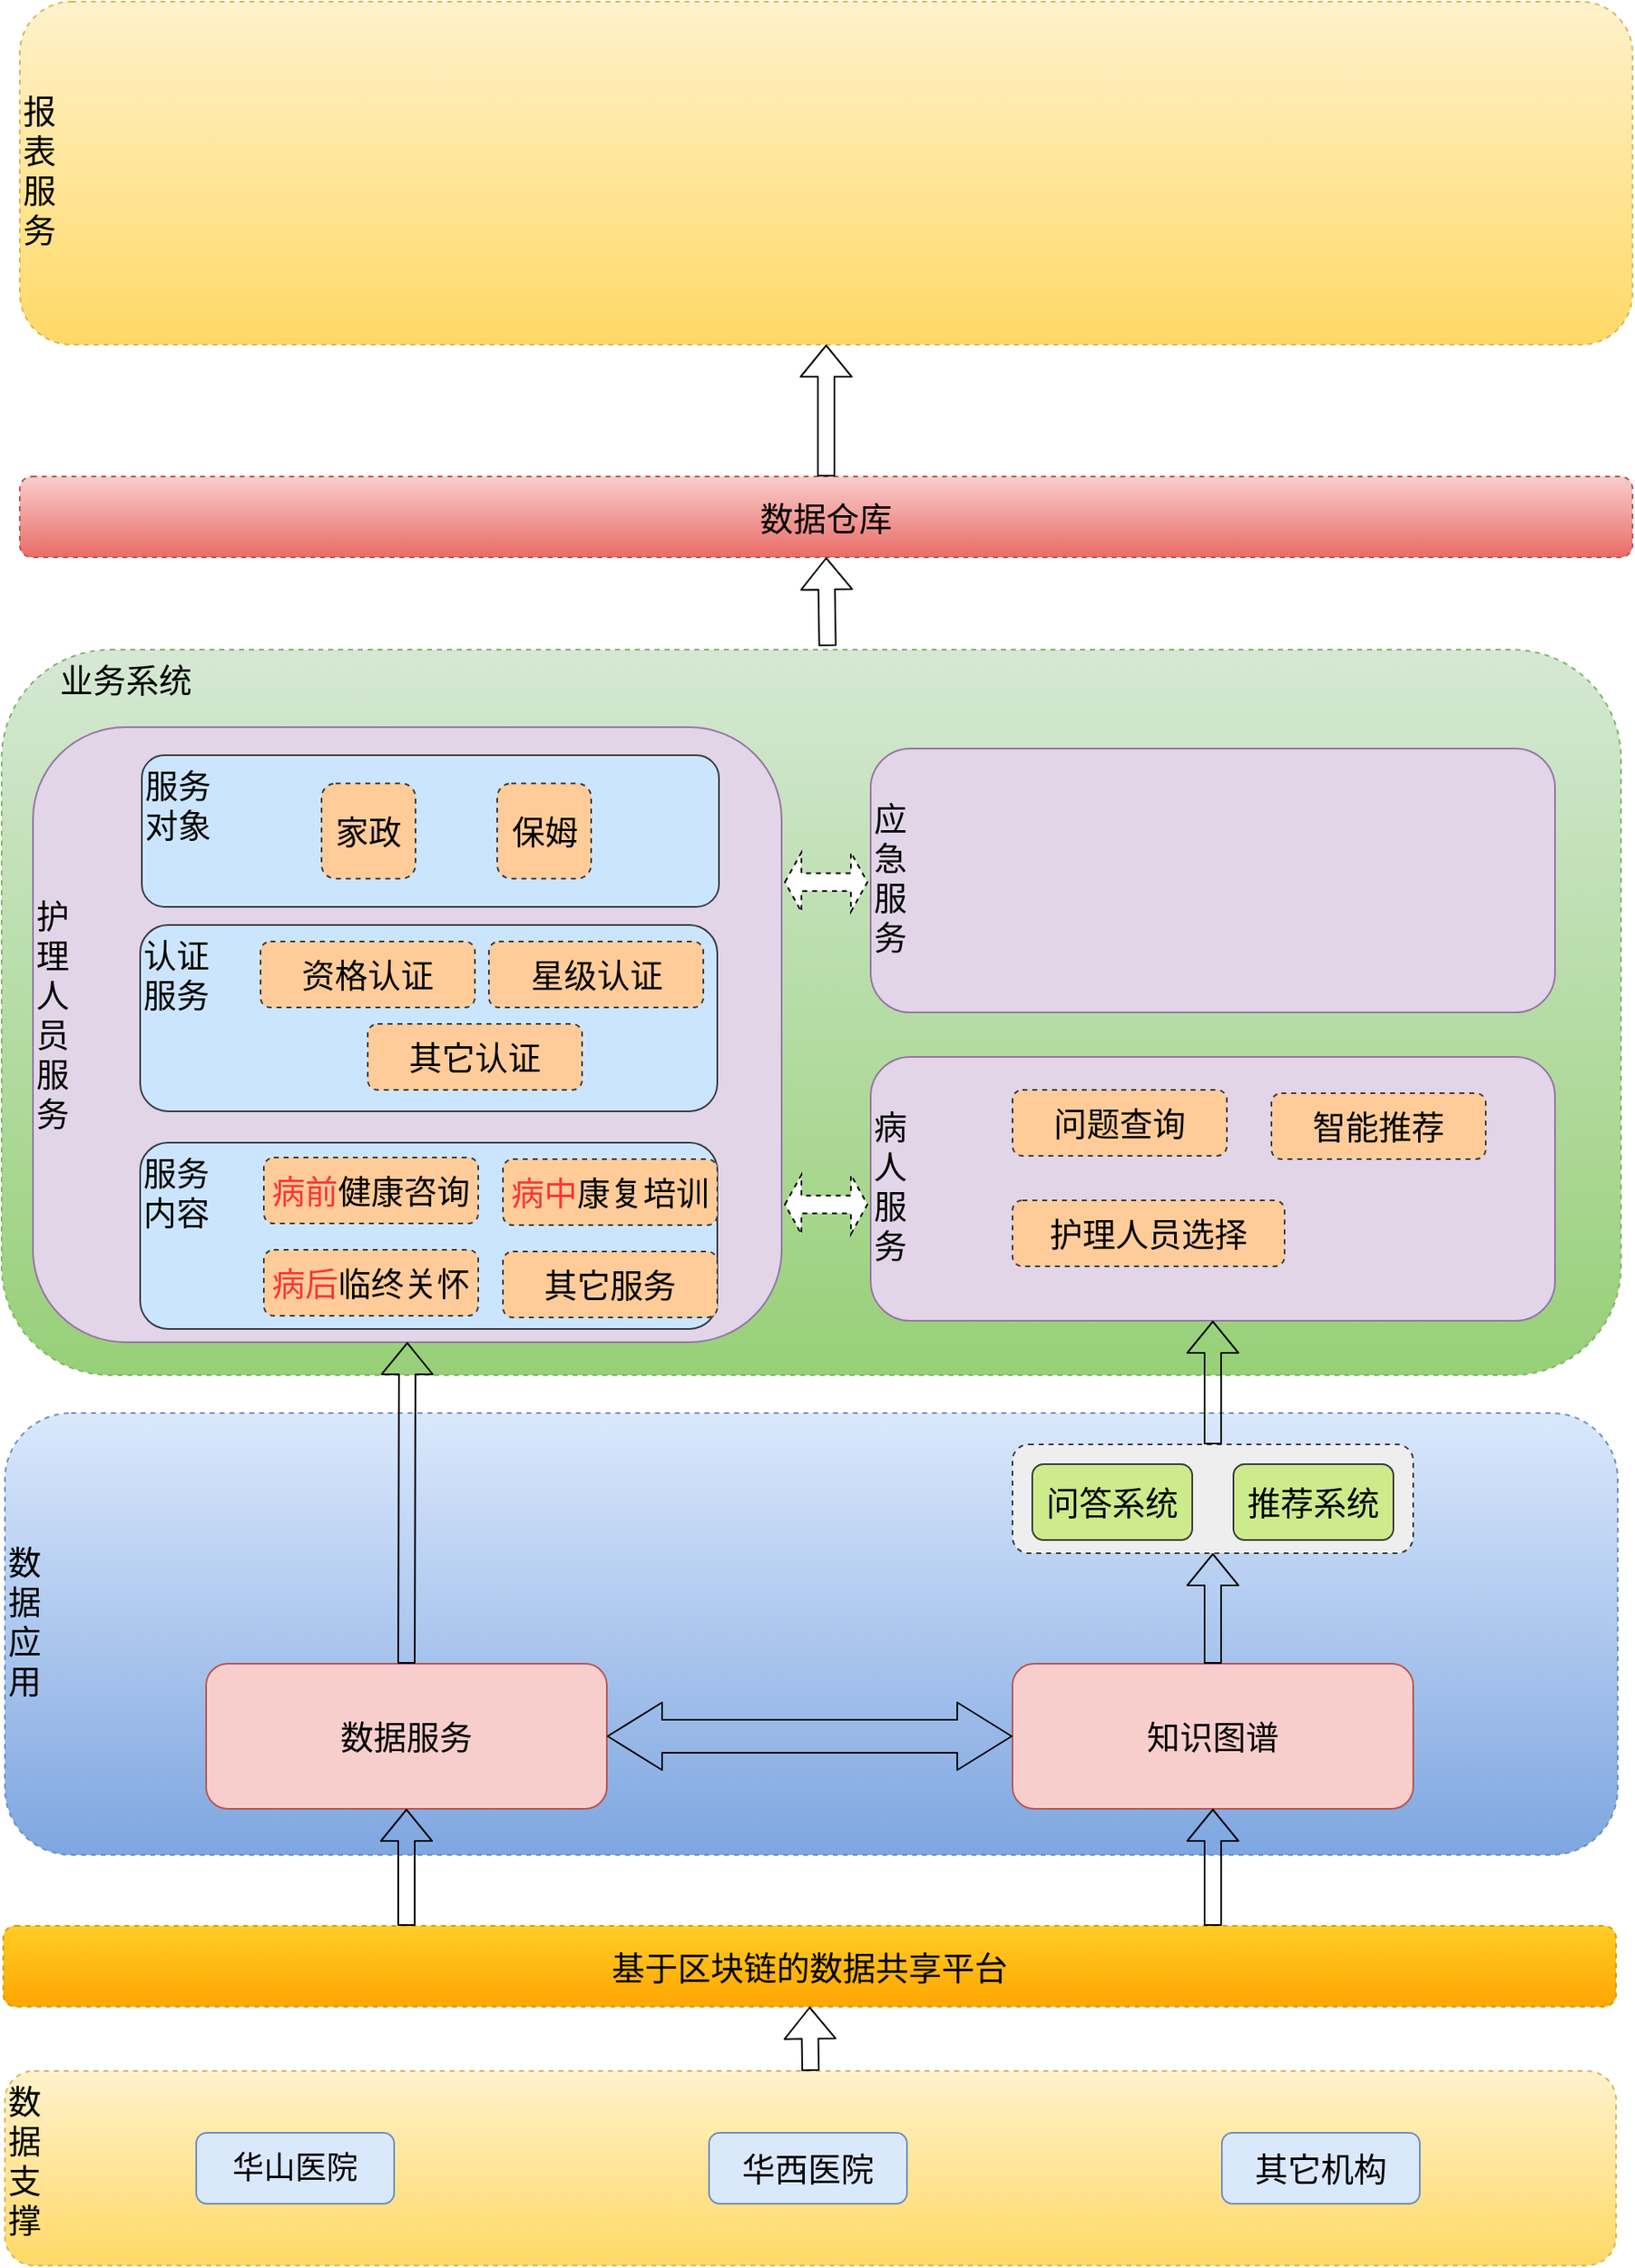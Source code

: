 <mxfile version="12.3.3" type="github" pages="1">
  <diagram name="全功能图" id="74e2e168-ea6b-b213-b513-2b3c1d86103e">
    <mxGraphModel dx="1422" dy="1629" grid="0" gridSize="10" guides="1" tooltips="1" connect="1" arrows="1" fold="1" page="1" pageScale="1" pageWidth="1100" pageHeight="850" background="#ffffff" math="0" shadow="0">
      <root>
        <mxCell id="0"/>
        <mxCell id="1" parent="0"/>
        <mxCell id="UwY7QKzZx5Q3FnEC6iz4-79" value="&amp;nbsp;&amp;nbsp;&amp;nbsp;&amp;nbsp;&amp;nbsp; 业务系统" style="rounded=1;whiteSpace=wrap;html=1;dashed=1;labelBackgroundColor=none;fontSize=20;align=left;gradientColor=#97d077;fillColor=#d5e8d4;strokeColor=#82b366;verticalAlign=top;" vertex="1" parent="1">
          <mxGeometry x="55" y="-164" width="982" height="440" as="geometry"/>
        </mxCell>
        <mxCell id="UwY7QKzZx5Q3FnEC6iz4-20" value="&lt;div&gt;&lt;br&gt;&lt;/div&gt;&lt;div&gt;&lt;br&gt;&lt;/div&gt;&lt;div&gt;&lt;br&gt;&lt;/div&gt;&lt;div&gt;数&lt;/div&gt;&lt;div&gt;据&lt;/div&gt;&lt;div&gt;应&lt;/div&gt;&lt;div&gt;用&lt;/div&gt;" style="rounded=1;whiteSpace=wrap;html=1;labelBackgroundColor=none;fontSize=20;dashed=1;fillColor=#dae8fc;strokeColor=#6c8ebf;verticalAlign=top;align=left;gradientColor=#7ea6e0;" vertex="1" parent="1">
          <mxGeometry x="57" y="299" width="978" height="268" as="geometry"/>
        </mxCell>
        <mxCell id="UwY7QKzZx5Q3FnEC6iz4-1" value="&lt;div&gt;数&lt;/div&gt;&lt;div&gt;据&lt;/div&gt;&lt;div&gt;支&lt;/div&gt;&lt;div&gt;撑&lt;/div&gt;" style="rounded=1;whiteSpace=wrap;html=1;labelBackgroundColor=none;fillColor=#fff2cc;strokeColor=#d6b656;dashed=1;verticalAlign=top;align=left;fontSize=20;gradientColor=#ffd966;" vertex="1" parent="1">
          <mxGeometry x="57" y="698" width="977" height="118" as="geometry"/>
        </mxCell>
        <mxCell id="UwY7QKzZx5Q3FnEC6iz4-6" value="" style="group;fontSize=20;" vertex="1" connectable="0" parent="1">
          <mxGeometry x="173" y="735.5" width="742" height="43" as="geometry"/>
        </mxCell>
        <mxCell id="UwY7QKzZx5Q3FnEC6iz4-3" value="华山医院" style="rounded=1;whiteSpace=wrap;html=1;labelBackgroundColor=none;fontSize=19;fillColor=#dae8fc;strokeColor=#6c8ebf;" vertex="1" parent="UwY7QKzZx5Q3FnEC6iz4-6">
          <mxGeometry width="120" height="43" as="geometry"/>
        </mxCell>
        <mxCell id="UwY7QKzZx5Q3FnEC6iz4-4" value="华西医院" style="rounded=1;whiteSpace=wrap;html=1;labelBackgroundColor=none;fontSize=20;fillColor=#dae8fc;strokeColor=#6c8ebf;" vertex="1" parent="UwY7QKzZx5Q3FnEC6iz4-6">
          <mxGeometry x="311" width="120" height="43" as="geometry"/>
        </mxCell>
        <mxCell id="UwY7QKzZx5Q3FnEC6iz4-5" value="其它机构" style="rounded=1;whiteSpace=wrap;html=1;labelBackgroundColor=none;fontSize=20;fillColor=#dae8fc;strokeColor=#6c8ebf;" vertex="1" parent="UwY7QKzZx5Q3FnEC6iz4-6">
          <mxGeometry x="622" width="120" height="43" as="geometry"/>
        </mxCell>
        <mxCell id="UwY7QKzZx5Q3FnEC6iz4-7" value="&lt;font style=&quot;font-size: 20px;&quot;&gt;基于区块链的数据共享平台&lt;br style=&quot;font-size: 20px;&quot;&gt;&lt;/font&gt;" style="rounded=1;whiteSpace=wrap;html=1;labelBackgroundColor=none;fillColor=#ffcd28;strokeColor=#d79b00;fontSize=20;dashed=1;gradientColor=#ffa500;" vertex="1" parent="1">
          <mxGeometry x="56" y="610" width="978" height="49" as="geometry"/>
        </mxCell>
        <mxCell id="UwY7QKzZx5Q3FnEC6iz4-10" value="&lt;font style=&quot;font-size: 20px;&quot;&gt;数据服务&lt;/font&gt;" style="rounded=1;whiteSpace=wrap;html=1;labelBackgroundColor=none;fillColor=#f8cecc;strokeColor=#b85450;fontSize=20;" vertex="1" parent="1">
          <mxGeometry x="179" y="451" width="243" height="88" as="geometry"/>
        </mxCell>
        <mxCell id="UwY7QKzZx5Q3FnEC6iz4-11" value="知识图谱" style="rounded=1;whiteSpace=wrap;html=1;labelBackgroundColor=none;fillColor=#f8cecc;strokeColor=#b85450;fontSize=20;" vertex="1" parent="1">
          <mxGeometry x="668" y="451" width="243" height="88" as="geometry"/>
        </mxCell>
        <mxCell id="UwY7QKzZx5Q3FnEC6iz4-15" value="" style="shape=flexArrow;endArrow=classic;html=1;fontSize=20;entryX=0.5;entryY=1;entryDx=0;entryDy=0;exitX=0.25;exitY=0;exitDx=0;exitDy=0;" edge="1" parent="1" source="UwY7QKzZx5Q3FnEC6iz4-7" target="UwY7QKzZx5Q3FnEC6iz4-10">
          <mxGeometry width="50" height="50" relative="1" as="geometry">
            <mxPoint x="254" y="610" as="sourcePoint"/>
            <mxPoint x="304" y="560" as="targetPoint"/>
          </mxGeometry>
        </mxCell>
        <mxCell id="UwY7QKzZx5Q3FnEC6iz4-16" value="" style="shape=flexArrow;endArrow=classic;html=1;fontSize=20;entryX=0.5;entryY=1;entryDx=0;entryDy=0;exitX=0.75;exitY=0;exitDx=0;exitDy=0;" edge="1" parent="1" source="UwY7QKzZx5Q3FnEC6iz4-7" target="UwY7QKzZx5Q3FnEC6iz4-11">
          <mxGeometry width="50" height="50" relative="1" as="geometry">
            <mxPoint x="53" y="961" as="sourcePoint"/>
            <mxPoint x="103" y="911" as="targetPoint"/>
          </mxGeometry>
        </mxCell>
        <mxCell id="UwY7QKzZx5Q3FnEC6iz4-19" value="" style="shape=flexArrow;endArrow=classic;startArrow=classic;html=1;fontSize=20;entryX=0;entryY=0.5;entryDx=0;entryDy=0;exitX=1;exitY=0.5;exitDx=0;exitDy=0;width=20;startSize=10.67;endSize=10.67;" edge="1" parent="1" source="UwY7QKzZx5Q3FnEC6iz4-10" target="UwY7QKzZx5Q3FnEC6iz4-11">
          <mxGeometry width="50" height="50" relative="1" as="geometry">
            <mxPoint x="342" y="396" as="sourcePoint"/>
            <mxPoint x="392" y="346" as="targetPoint"/>
          </mxGeometry>
        </mxCell>
        <mxCell id="UwY7QKzZx5Q3FnEC6iz4-22" value="" style="shape=flexArrow;endArrow=classic;html=1;fontSize=20;entryX=0.5;entryY=1;entryDx=0;entryDy=0;exitX=0.5;exitY=0;exitDx=0;exitDy=0;" edge="1" parent="1" source="UwY7QKzZx5Q3FnEC6iz4-1" target="UwY7QKzZx5Q3FnEC6iz4-7">
          <mxGeometry width="50" height="50" relative="1" as="geometry">
            <mxPoint x="643.5" y="721" as="sourcePoint"/>
            <mxPoint x="644.5" y="650" as="targetPoint"/>
          </mxGeometry>
        </mxCell>
        <mxCell id="UwY7QKzZx5Q3FnEC6iz4-24" value="&lt;div&gt;&lt;br&gt;&lt;/div&gt;&lt;div&gt;&lt;br&gt;&lt;/div&gt;&lt;div&gt;&lt;br&gt;&lt;/div&gt;&lt;div&gt;&lt;br&gt;&lt;/div&gt;&lt;div&gt;护&lt;/div&gt;&lt;div&gt;理&lt;/div&gt;&lt;div&gt;人&lt;/div&gt;&lt;div&gt;员&lt;/div&gt;&lt;div&gt;服&lt;/div&gt;&lt;div&gt;务&lt;/div&gt;" style="rounded=1;whiteSpace=wrap;html=1;labelBackgroundColor=none;fillColor=#e1d5e7;strokeColor=#9673a6;fontSize=20;verticalAlign=top;align=left;" vertex="1" parent="1">
          <mxGeometry x="74" y="-117" width="454" height="373" as="geometry"/>
        </mxCell>
        <mxCell id="UwY7QKzZx5Q3FnEC6iz4-25" value="&lt;div&gt;&lt;br&gt;&lt;/div&gt;&lt;div&gt;病&lt;/div&gt;&lt;div&gt;人&lt;/div&gt;&lt;div&gt;服&lt;/div&gt;&lt;div&gt;务&lt;/div&gt;" style="rounded=1;whiteSpace=wrap;html=1;labelBackgroundColor=none;fillColor=#e1d5e7;strokeColor=#9673a6;fontSize=20;verticalAlign=top;align=left;" vertex="1" parent="1">
          <mxGeometry x="582" y="83" width="415" height="160" as="geometry"/>
        </mxCell>
        <mxCell id="UwY7QKzZx5Q3FnEC6iz4-27" value="&lt;div&gt;&lt;br&gt;&lt;/div&gt;&lt;div&gt;应&lt;/div&gt;&lt;div&gt;急&lt;/div&gt;&lt;div&gt;服&lt;/div&gt;&lt;div&gt;务&lt;/div&gt;" style="rounded=1;whiteSpace=wrap;html=1;labelBackgroundColor=none;fillColor=#e1d5e7;strokeColor=#9673a6;fontSize=20;verticalAlign=top;align=left;" vertex="1" parent="1">
          <mxGeometry x="582" y="-104" width="415" height="160" as="geometry"/>
        </mxCell>
        <mxCell id="UwY7QKzZx5Q3FnEC6iz4-37" value="" style="group;verticalAlign=bottom;align=left;" vertex="1" connectable="0" parent="1">
          <mxGeometry x="139" y="135" width="243" height="113" as="geometry"/>
        </mxCell>
        <mxCell id="UwY7QKzZx5Q3FnEC6iz4-38" value="&lt;div&gt;服务&lt;/div&gt;&lt;div&gt;内容&lt;/div&gt;" style="rounded=1;whiteSpace=wrap;html=1;labelBackgroundColor=none;fillColor=#cce5ff;strokeColor=#36393d;fontSize=20;align=left;verticalAlign=top;" vertex="1" parent="UwY7QKzZx5Q3FnEC6iz4-37">
          <mxGeometry width="350" height="113.0" as="geometry"/>
        </mxCell>
        <mxCell id="UwY7QKzZx5Q3FnEC6iz4-40" value="&lt;font color=&quot;#FF3333&quot;&gt;病后&lt;/font&gt;临终关怀" style="rounded=1;whiteSpace=wrap;html=1;dashed=1;labelBackgroundColor=none;fontSize=20;fillColor=#ffcc99;strokeColor=#36393d;" vertex="1" parent="UwY7QKzZx5Q3FnEC6iz4-37">
          <mxGeometry x="75" y="64.981" width="130" height="40" as="geometry"/>
        </mxCell>
        <mxCell id="UwY7QKzZx5Q3FnEC6iz4-78" value="&lt;font color=&quot;#FF3333&quot;&gt;病前&lt;/font&gt;健康咨询" style="rounded=1;whiteSpace=wrap;html=1;dashed=1;labelBackgroundColor=none;fontSize=20;fillColor=#ffcc99;strokeColor=#36393d;" vertex="1" parent="UwY7QKzZx5Q3FnEC6iz4-37">
          <mxGeometry x="75" y="9.038" width="130" height="40" as="geometry"/>
        </mxCell>
        <mxCell id="UwY7QKzZx5Q3FnEC6iz4-34" value="&lt;div&gt;认证&lt;/div&gt;&lt;div&gt;服务&lt;/div&gt;" style="rounded=1;whiteSpace=wrap;html=1;labelBackgroundColor=none;fillColor=#cce5ff;strokeColor=#36393d;fontSize=20;align=left;verticalAlign=top;" vertex="1" parent="1">
          <mxGeometry x="139" y="3" width="350" height="113" as="geometry"/>
        </mxCell>
        <mxCell id="UwY7QKzZx5Q3FnEC6iz4-35" value="资格认证" style="rounded=1;whiteSpace=wrap;html=1;dashed=1;labelBackgroundColor=none;fontSize=20;fillColor=#ffcc99;strokeColor=#36393d;" vertex="1" parent="1">
          <mxGeometry x="212" y="13" width="130" height="40" as="geometry"/>
        </mxCell>
        <mxCell id="UwY7QKzZx5Q3FnEC6iz4-36" value="星级认证" style="rounded=1;whiteSpace=wrap;html=1;dashed=1;labelBackgroundColor=none;fontSize=20;fillColor=#ffcc99;strokeColor=#36393d;" vertex="1" parent="1">
          <mxGeometry x="350.5" y="13" width="130" height="40" as="geometry"/>
        </mxCell>
        <mxCell id="UwY7QKzZx5Q3FnEC6iz4-41" value="其它认证" style="rounded=1;whiteSpace=wrap;html=1;dashed=1;labelBackgroundColor=none;fontSize=20;fillColor=#ffcc99;strokeColor=#36393d;" vertex="1" parent="1">
          <mxGeometry x="277" y="63" width="130" height="40" as="geometry"/>
        </mxCell>
        <mxCell id="UwY7QKzZx5Q3FnEC6iz4-30" value="家政" style="rounded=1;whiteSpace=wrap;html=1;dashed=1;labelBackgroundColor=none;fontSize=20;fillColor=#ffcc99;strokeColor=#36393d;" vertex="1" parent="1">
          <mxGeometry x="260.5" y="-82.5" width="90" height="27" as="geometry"/>
        </mxCell>
        <mxCell id="UwY7QKzZx5Q3FnEC6iz4-43" value="&lt;div align=&quot;left&quot;&gt;服务&lt;/div&gt;&lt;div align=&quot;left&quot;&gt;对象&lt;/div&gt;" style="rounded=1;whiteSpace=wrap;html=1;labelBackgroundColor=none;fillColor=#cce5ff;strokeColor=#36393d;fontSize=20;align=left;verticalAlign=top;" vertex="1" parent="1">
          <mxGeometry x="140" y="-100" width="350" height="92" as="geometry"/>
        </mxCell>
        <mxCell id="UwY7QKzZx5Q3FnEC6iz4-44" value="家政" style="rounded=1;whiteSpace=wrap;html=1;dashed=1;labelBackgroundColor=none;fontSize=20;fillColor=#ffcc99;strokeColor=#36393d;" vertex="1" parent="1">
          <mxGeometry x="249" y="-82.884" width="57" height="57.767" as="geometry"/>
        </mxCell>
        <mxCell id="UwY7QKzZx5Q3FnEC6iz4-45" value="保姆" style="rounded=1;whiteSpace=wrap;html=1;dashed=1;labelBackgroundColor=none;fontSize=20;fillColor=#ffcc99;strokeColor=#36393d;" vertex="1" parent="1">
          <mxGeometry x="355.5" y="-82.884" width="57" height="57.767" as="geometry"/>
        </mxCell>
        <mxCell id="UwY7QKzZx5Q3FnEC6iz4-47" value="" style="shape=flexArrow;endArrow=classic;html=1;fontSize=20;entryX=0.5;entryY=1;entryDx=0;entryDy=0;exitX=0.5;exitY=0;exitDx=0;exitDy=0;" edge="1" parent="1" source="UwY7QKzZx5Q3FnEC6iz4-10" target="UwY7QKzZx5Q3FnEC6iz4-24">
          <mxGeometry width="50" height="50" relative="1" as="geometry">
            <mxPoint x="193" y="349" as="sourcePoint"/>
            <mxPoint x="243" y="299" as="targetPoint"/>
          </mxGeometry>
        </mxCell>
        <mxCell id="UwY7QKzZx5Q3FnEC6iz4-58" value="" style="shape=flexArrow;endArrow=classic;html=1;fontSize=20;entryX=0.5;entryY=1;entryDx=0;entryDy=0;exitX=0.5;exitY=0;exitDx=0;exitDy=0;" edge="1" parent="1" source="UwY7QKzZx5Q3FnEC6iz4-11" target="UwY7QKzZx5Q3FnEC6iz4-57">
          <mxGeometry width="50" height="50" relative="1" as="geometry">
            <mxPoint x="833.5" y="602.5" as="sourcePoint"/>
            <mxPoint x="833.5" y="531.5" as="targetPoint"/>
          </mxGeometry>
        </mxCell>
        <mxCell id="UwY7QKzZx5Q3FnEC6iz4-59" value="" style="group" vertex="1" connectable="0" parent="1">
          <mxGeometry x="668" y="318" width="243" height="66" as="geometry"/>
        </mxCell>
        <mxCell id="UwY7QKzZx5Q3FnEC6iz4-57" value="" style="rounded=1;whiteSpace=wrap;html=1;labelBackgroundColor=none;fillColor=#eeeeee;strokeColor=#36393d;fontSize=20;dashed=1;" vertex="1" parent="UwY7QKzZx5Q3FnEC6iz4-59">
          <mxGeometry width="243" height="66" as="geometry"/>
        </mxCell>
        <mxCell id="UwY7QKzZx5Q3FnEC6iz4-12" value="问答系统" style="rounded=1;whiteSpace=wrap;html=1;labelBackgroundColor=none;fillColor=#cdeb8b;strokeColor=#36393d;fontSize=20;" vertex="1" parent="UwY7QKzZx5Q3FnEC6iz4-59">
          <mxGeometry x="12" y="12" width="97" height="46" as="geometry"/>
        </mxCell>
        <mxCell id="UwY7QKzZx5Q3FnEC6iz4-13" value="推荐系统" style="rounded=1;whiteSpace=wrap;html=1;labelBackgroundColor=none;fillColor=#cdeb8b;strokeColor=#36393d;fontSize=20;" vertex="1" parent="UwY7QKzZx5Q3FnEC6iz4-59">
          <mxGeometry x="134" y="12" width="97" height="46" as="geometry"/>
        </mxCell>
        <mxCell id="UwY7QKzZx5Q3FnEC6iz4-62" value="" style="shape=flexArrow;endArrow=classic;html=1;fontSize=20;entryX=0.5;entryY=1;entryDx=0;entryDy=0;exitX=0.5;exitY=0;exitDx=0;exitDy=0;" edge="1" parent="1" source="UwY7QKzZx5Q3FnEC6iz4-57" target="UwY7QKzZx5Q3FnEC6iz4-25">
          <mxGeometry width="50" height="50" relative="1" as="geometry">
            <mxPoint x="941.5" y="451" as="sourcePoint"/>
            <mxPoint x="941.5" y="384" as="targetPoint"/>
          </mxGeometry>
        </mxCell>
        <mxCell id="UwY7QKzZx5Q3FnEC6iz4-68" value="" style="shape=doubleArrow;whiteSpace=wrap;html=1;dashed=1;labelBackgroundColor=none;fontSize=20;align=left;" vertex="1" parent="1">
          <mxGeometry x="530" y="154.5" width="50" height="36" as="geometry"/>
        </mxCell>
        <mxCell id="UwY7QKzZx5Q3FnEC6iz4-69" value="" style="shape=doubleArrow;whiteSpace=wrap;html=1;dashed=1;labelBackgroundColor=none;fontSize=20;align=left;" vertex="1" parent="1">
          <mxGeometry x="530" y="-41" width="50" height="36" as="geometry"/>
        </mxCell>
        <mxCell id="UwY7QKzZx5Q3FnEC6iz4-70" value="问题查询" style="rounded=1;whiteSpace=wrap;html=1;dashed=1;labelBackgroundColor=none;fontSize=20;fillColor=#ffcc99;strokeColor=#36393d;" vertex="1" parent="1">
          <mxGeometry x="668" y="102.981" width="130" height="40" as="geometry"/>
        </mxCell>
        <mxCell id="UwY7QKzZx5Q3FnEC6iz4-71" value="护理人员选择" style="rounded=1;whiteSpace=wrap;html=1;dashed=1;labelBackgroundColor=none;fontSize=20;fillColor=#ffcc99;strokeColor=#36393d;" vertex="1" parent="1">
          <mxGeometry x="668" y="170" width="165" height="40" as="geometry"/>
        </mxCell>
        <mxCell id="UwY7QKzZx5Q3FnEC6iz4-76" value="智能推荐" style="rounded=1;whiteSpace=wrap;html=1;dashed=1;labelBackgroundColor=none;fontSize=20;fillColor=#ffcc99;strokeColor=#36393d;" vertex="1" parent="1">
          <mxGeometry x="825" y="104.981" width="130" height="40" as="geometry"/>
        </mxCell>
        <mxCell id="UwY7QKzZx5Q3FnEC6iz4-46" value="其它服务" style="rounded=1;whiteSpace=wrap;html=1;dashed=1;labelBackgroundColor=none;fontSize=20;fillColor=#ffcc99;strokeColor=#36393d;" vertex="1" parent="1">
          <mxGeometry x="359" y="200.981" width="130" height="40" as="geometry"/>
        </mxCell>
        <mxCell id="UwY7QKzZx5Q3FnEC6iz4-39" value="&lt;font color=&quot;#FF3333&quot;&gt;病中&lt;/font&gt;康复培训" style="rounded=1;whiteSpace=wrap;html=1;dashed=1;labelBackgroundColor=none;fontSize=20;fillColor=#ffcc99;strokeColor=#36393d;" vertex="1" parent="1">
          <mxGeometry x="359" y="145.038" width="130" height="40" as="geometry"/>
        </mxCell>
        <mxCell id="UwY7QKzZx5Q3FnEC6iz4-81" value="数据仓库" style="rounded=1;whiteSpace=wrap;html=1;labelBackgroundColor=none;fillColor=#f8cecc;strokeColor=#b85450;fontSize=20;dashed=1;gradientColor=#ea6b66;" vertex="1" parent="1">
          <mxGeometry x="66" y="-269" width="978" height="49" as="geometry"/>
        </mxCell>
        <mxCell id="UwY7QKzZx5Q3FnEC6iz4-85" value="&lt;div&gt;&lt;br&gt;&lt;/div&gt;&lt;div&gt;&lt;br&gt;&lt;/div&gt;&lt;div&gt;报&lt;/div&gt;&lt;div&gt;表&lt;/div&gt;&lt;div&gt;服&lt;/div&gt;&lt;div&gt;务&lt;/div&gt;" style="rounded=1;whiteSpace=wrap;html=1;labelBackgroundColor=none;fillColor=#fff2cc;strokeColor=#d6b656;fontSize=20;dashed=1;gradientColor=#ffd966;verticalAlign=top;align=left;" vertex="1" parent="1">
          <mxGeometry x="66" y="-557" width="978" height="208" as="geometry"/>
        </mxCell>
        <mxCell id="UwY7QKzZx5Q3FnEC6iz4-83" value="" style="shape=flexArrow;endArrow=classic;html=1;fontSize=20;exitX=0.51;exitY=-0.005;exitDx=0;exitDy=0;entryX=0.5;entryY=1;entryDx=0;entryDy=0;exitPerimeter=0;" edge="1" parent="1" source="UwY7QKzZx5Q3FnEC6iz4-79" target="UwY7QKzZx5Q3FnEC6iz4-81">
          <mxGeometry width="50" height="50" relative="1" as="geometry">
            <mxPoint x="549" y="-145" as="sourcePoint"/>
            <mxPoint x="558" y="-210" as="targetPoint"/>
          </mxGeometry>
        </mxCell>
        <mxCell id="UwY7QKzZx5Q3FnEC6iz4-87" value="" style="shape=flexArrow;endArrow=classic;html=1;fontSize=20;exitX=0.5;exitY=0;exitDx=0;exitDy=0;entryX=0.5;entryY=1;entryDx=0;entryDy=0;" edge="1" parent="1" source="UwY7QKzZx5Q3FnEC6iz4-81" target="UwY7QKzZx5Q3FnEC6iz4-85">
          <mxGeometry width="50" height="50" relative="1" as="geometry">
            <mxPoint x="554.82" y="-282.2" as="sourcePoint"/>
            <mxPoint x="554" y="-336" as="targetPoint"/>
          </mxGeometry>
        </mxCell>
      </root>
    </mxGraphModel>
  </diagram>
</mxfile>
